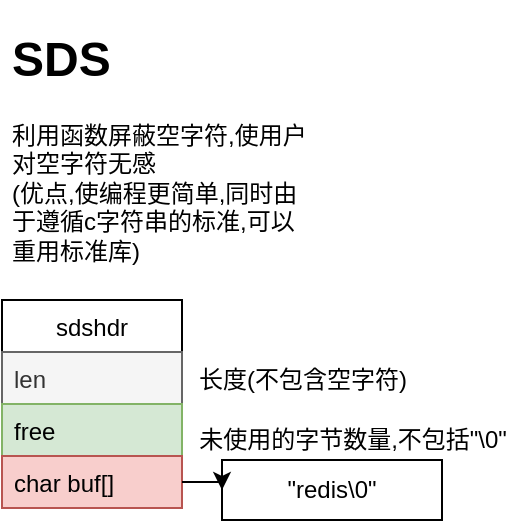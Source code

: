 <mxfile version="13.0.3" type="device" pages="4"><diagram id="6hGFLwfOUW9BJ-s0fimq" name="Page-1"><mxGraphModel dx="462" dy="2041" grid="1" gridSize="10" guides="1" tooltips="1" connect="1" arrows="1" fold="1" page="1" pageScale="1" pageWidth="827" pageHeight="1169" math="0" shadow="0"><root><mxCell id="0"/><mxCell id="1" parent="0"/><mxCell id="3" value="sdshdr" style="swimlane;fontStyle=0;childLayout=stackLayout;horizontal=1;startSize=26;horizontalStack=0;resizeParent=1;resizeParentMax=0;resizeLast=0;collapsible=1;marginBottom=0;" parent="1" vertex="1"><mxGeometry x="10" y="100" width="90" height="104" as="geometry"/></mxCell><mxCell id="4" value="len" style="text;strokeColor=#666666;fillColor=#f5f5f5;align=left;verticalAlign=top;spacingLeft=4;spacingRight=4;overflow=hidden;rotatable=0;points=[[0,0.5],[1,0.5]];portConstraint=eastwest;fontColor=#333333;" parent="3" vertex="1"><mxGeometry y="26" width="90" height="26" as="geometry"/></mxCell><mxCell id="5" value="free" style="text;strokeColor=#82b366;fillColor=#d5e8d4;align=left;verticalAlign=top;spacingLeft=4;spacingRight=4;overflow=hidden;rotatable=0;points=[[0,0.5],[1,0.5]];portConstraint=eastwest;" parent="3" vertex="1"><mxGeometry y="52" width="90" height="26" as="geometry"/></mxCell><mxCell id="6" value="char buf[]" style="text;strokeColor=#b85450;fillColor=#f8cecc;align=left;verticalAlign=top;spacingLeft=4;spacingRight=4;overflow=hidden;rotatable=0;points=[[0,0.5],[1,0.5]];portConstraint=eastwest;" parent="3" vertex="1"><mxGeometry y="78" width="90" height="26" as="geometry"/></mxCell><mxCell id="8" value="&quot;redis\0&quot;" style="rounded=0;whiteSpace=wrap;html=1;" parent="1" vertex="1"><mxGeometry x="120" y="180" width="110" height="30" as="geometry"/></mxCell><mxCell id="9" style="edgeStyle=orthogonalEdgeStyle;rounded=0;orthogonalLoop=1;jettySize=auto;html=1;exitX=1;exitY=0.5;exitDx=0;exitDy=0;entryX=0;entryY=0.5;entryDx=0;entryDy=0;" parent="1" source="6" target="8" edge="1"><mxGeometry relative="1" as="geometry"/></mxCell><mxCell id="10" value="长度(不包含空字符)" style="text;html=1;align=center;verticalAlign=middle;resizable=0;points=[];autosize=1;" parent="1" vertex="1"><mxGeometry x="100" y="130" width="120" height="20" as="geometry"/></mxCell><mxCell id="11" value="未使用的字节数量,不包括&quot;\0&quot;" style="text;html=1;align=center;verticalAlign=middle;resizable=0;points=[];autosize=1;" parent="1" vertex="1"><mxGeometry x="100" y="160" width="170" height="20" as="geometry"/></mxCell><mxCell id="13" value="&lt;h1&gt;SDS&lt;/h1&gt;&lt;div&gt;利用函数屏蔽空字符,使用户对空字符无感&lt;/div&gt;&lt;div&gt;(优点,使编程更简单,同时由于遵循c字符串的标准,可以重用标准库)&lt;/div&gt;" style="text;html=1;strokeColor=none;fillColor=none;spacing=5;spacingTop=-20;whiteSpace=wrap;overflow=hidden;rounded=0;" parent="1" vertex="1"><mxGeometry x="10" y="-40" width="160" height="130" as="geometry"/></mxCell></root></mxGraphModel></diagram><diagram id="Hwh6JWuZHaCSb5MWHscy" name="跳跃表"><mxGraphModel dx="462" dy="872" grid="1" gridSize="10" guides="1" tooltips="1" connect="1" arrows="1" fold="1" page="1" pageScale="1" pageWidth="827" pageHeight="1169" math="0" shadow="0"><root><mxCell id="fAjfAG7o3VwK_Ybn732W-0"/><mxCell id="fAjfAG7o3VwK_Ybn732W-1" parent="fAjfAG7o3VwK_Ybn732W-0"/><mxCell id="fAjfAG7o3VwK_Ybn732W-22" value="" style="group" parent="fAjfAG7o3VwK_Ybn732W-1" vertex="1" connectable="0"><mxGeometry x="240" y="40" width="100" height="210" as="geometry"/></mxCell><mxCell id="fAjfAG7o3VwK_Ybn732W-20" value="" style="group" parent="fAjfAG7o3VwK_Ybn732W-22" vertex="1" connectable="0"><mxGeometry width="100" height="180" as="geometry"/></mxCell><mxCell id="fAjfAG7o3VwK_Ybn732W-19" value="" style="group" parent="fAjfAG7o3VwK_Ybn732W-20" vertex="1" connectable="0"><mxGeometry width="100" height="180" as="geometry"/></mxCell><mxCell id="fAjfAG7o3VwK_Ybn732W-12" value="" style="rounded=0;whiteSpace=wrap;html=1;" parent="fAjfAG7o3VwK_Ybn732W-19" vertex="1"><mxGeometry width="100" height="180" as="geometry"/></mxCell><mxCell id="fAjfAG7o3VwK_Ybn732W-13" value="L32" style="rounded=0;whiteSpace=wrap;html=1;" parent="fAjfAG7o3VwK_Ybn732W-19" vertex="1"><mxGeometry width="100" height="30" as="geometry"/></mxCell><mxCell id="fAjfAG7o3VwK_Ybn732W-14" value="...." style="rounded=0;whiteSpace=wrap;html=1;" parent="fAjfAG7o3VwK_Ybn732W-19" vertex="1"><mxGeometry y="30" width="100" height="30" as="geometry"/></mxCell><mxCell id="fAjfAG7o3VwK_Ybn732W-15" value="L5" style="rounded=0;whiteSpace=wrap;html=1;" parent="fAjfAG7o3VwK_Ybn732W-19" vertex="1"><mxGeometry y="60" width="100" height="30" as="geometry"/></mxCell><mxCell id="fAjfAG7o3VwK_Ybn732W-16" value="L4" style="rounded=0;whiteSpace=wrap;html=1;" parent="fAjfAG7o3VwK_Ybn732W-19" vertex="1"><mxGeometry y="90" width="100" height="30" as="geometry"/></mxCell><mxCell id="fAjfAG7o3VwK_Ybn732W-17" value="L3" style="rounded=0;whiteSpace=wrap;html=1;" parent="fAjfAG7o3VwK_Ybn732W-19" vertex="1"><mxGeometry y="120" width="100" height="30" as="geometry"/></mxCell><mxCell id="fAjfAG7o3VwK_Ybn732W-18" value="L2" style="rounded=0;whiteSpace=wrap;html=1;" parent="fAjfAG7o3VwK_Ybn732W-19" vertex="1"><mxGeometry y="150" width="100" height="30" as="geometry"/></mxCell><mxCell id="fAjfAG7o3VwK_Ybn732W-21" value="L1" style="rounded=0;whiteSpace=wrap;html=1;" parent="fAjfAG7o3VwK_Ybn732W-22" vertex="1"><mxGeometry y="180" width="100" height="30" as="geometry"/></mxCell><mxCell id="fAjfAG7o3VwK_Ybn732W-25" style="rounded=0;orthogonalLoop=1;jettySize=auto;html=1;exitX=1;exitY=0.5;exitDx=0;exitDy=0;entryX=0;entryY=0.5;entryDx=0;entryDy=0;" parent="fAjfAG7o3VwK_Ybn732W-1" source="fAjfAG7o3VwK_Ybn732W-5" target="fAjfAG7o3VwK_Ybn732W-21" edge="1"><mxGeometry relative="1" as="geometry"/></mxCell><mxCell id="fAjfAG7o3VwK_Ybn732W-4" value="zskiplish" style="swimlane;fontStyle=0;childLayout=stackLayout;horizontal=1;startSize=26;horizontalStack=0;resizeParent=1;resizeParentMax=0;resizeLast=0;collapsible=1;marginBottom=0;" parent="fAjfAG7o3VwK_Ybn732W-1" vertex="1"><mxGeometry x="30" y="200" width="100" height="130" as="geometry"/></mxCell><mxCell id="fAjfAG7o3VwK_Ybn732W-5" value="header" style="text;strokeColor=#d79b00;fillColor=#ffe6cc;align=left;verticalAlign=top;spacingLeft=4;spacingRight=4;overflow=hidden;rotatable=0;points=[[0,0.5],[1,0.5]];portConstraint=eastwest;" parent="fAjfAG7o3VwK_Ybn732W-4" vertex="1"><mxGeometry y="26" width="100" height="26" as="geometry"/></mxCell><mxCell id="fAjfAG7o3VwK_Ybn732W-6" value="tail&#10;" style="text;strokeColor=#b85450;fillColor=#f8cecc;align=left;verticalAlign=top;spacingLeft=4;spacingRight=4;overflow=hidden;rotatable=0;points=[[0,0.5],[1,0.5]];portConstraint=eastwest;" parent="fAjfAG7o3VwK_Ybn732W-4" vertex="1"><mxGeometry y="52" width="100" height="26" as="geometry"/></mxCell><mxCell id="fAjfAG7o3VwK_Ybn732W-24" value="level" style="text;strokeColor=#82b366;fillColor=#d5e8d4;align=left;verticalAlign=top;spacingLeft=4;spacingRight=4;overflow=hidden;rotatable=0;points=[[0,0.5],[1,0.5]];portConstraint=eastwest;" parent="fAjfAG7o3VwK_Ybn732W-4" vertex="1"><mxGeometry y="78" width="100" height="26" as="geometry"/></mxCell><mxCell id="fAjfAG7o3VwK_Ybn732W-7" value="length" style="text;strokeColor=#6c8ebf;fillColor=#dae8fc;align=left;verticalAlign=top;spacingLeft=4;spacingRight=4;overflow=hidden;rotatable=0;points=[[0,0.5],[1,0.5]];portConstraint=eastwest;" parent="fAjfAG7o3VwK_Ybn732W-4" vertex="1"><mxGeometry y="104" width="100" height="26" as="geometry"/></mxCell><mxCell id="fAjfAG7o3VwK_Ybn732W-60" value="" style="group" parent="fAjfAG7o3VwK_Ybn732W-1" vertex="1" connectable="0"><mxGeometry x="390" y="130" width="100" height="210" as="geometry"/></mxCell><mxCell id="fAjfAG7o3VwK_Ybn732W-26" value="" style="group" parent="fAjfAG7o3VwK_Ybn732W-60" vertex="1" connectable="0"><mxGeometry width="100" height="210" as="geometry"/></mxCell><mxCell id="fAjfAG7o3VwK_Ybn732W-27" value="" style="group" parent="fAjfAG7o3VwK_Ybn732W-26" vertex="1" connectable="0"><mxGeometry width="100" height="180" as="geometry"/></mxCell><mxCell id="fAjfAG7o3VwK_Ybn732W-28" value="" style="group" parent="fAjfAG7o3VwK_Ybn732W-27" vertex="1" connectable="0"><mxGeometry width="100" height="180" as="geometry"/></mxCell><mxCell id="fAjfAG7o3VwK_Ybn732W-29" value="" style="rounded=0;whiteSpace=wrap;html=1;" parent="fAjfAG7o3VwK_Ybn732W-28" vertex="1"><mxGeometry width="100" height="180" as="geometry"/></mxCell><mxCell id="fAjfAG7o3VwK_Ybn732W-31" value="L3" style="rounded=0;whiteSpace=wrap;html=1;" parent="fAjfAG7o3VwK_Ybn732W-28" vertex="1"><mxGeometry y="30" width="100" height="30" as="geometry"/></mxCell><mxCell id="fAjfAG7o3VwK_Ybn732W-32" value="L2" style="rounded=0;whiteSpace=wrap;html=1;" parent="fAjfAG7o3VwK_Ybn732W-28" vertex="1"><mxGeometry y="60" width="100" height="30" as="geometry"/></mxCell><mxCell id="fAjfAG7o3VwK_Ybn732W-33" value="L1" style="rounded=0;whiteSpace=wrap;html=1;" parent="fAjfAG7o3VwK_Ybn732W-28" vertex="1"><mxGeometry y="90" width="100" height="30" as="geometry"/></mxCell><mxCell id="fAjfAG7o3VwK_Ybn732W-34" value="backward" style="rounded=0;whiteSpace=wrap;html=1;" parent="fAjfAG7o3VwK_Ybn732W-28" vertex="1"><mxGeometry y="120" width="100" height="30" as="geometry"/></mxCell><mxCell id="fAjfAG7o3VwK_Ybn732W-35" value="1.0" style="rounded=0;whiteSpace=wrap;html=1;" parent="fAjfAG7o3VwK_Ybn732W-28" vertex="1"><mxGeometry y="150" width="100" height="30" as="geometry"/></mxCell><mxCell id="fAjfAG7o3VwK_Ybn732W-59" value="L4" style="rounded=0;whiteSpace=wrap;html=1;" parent="fAjfAG7o3VwK_Ybn732W-28" vertex="1"><mxGeometry width="100" height="30" as="geometry"/></mxCell><mxCell id="fAjfAG7o3VwK_Ybn732W-36" value="obj1" style="rounded=0;whiteSpace=wrap;html=1;" parent="fAjfAG7o3VwK_Ybn732W-26" vertex="1"><mxGeometry y="180" width="100" height="30" as="geometry"/></mxCell><mxCell id="fAjfAG7o3VwK_Ybn732W-61" style="edgeStyle=none;rounded=0;orthogonalLoop=1;jettySize=auto;html=1;exitX=1;exitY=0.5;exitDx=0;exitDy=0;entryX=0;entryY=0.5;entryDx=0;entryDy=0;" parent="fAjfAG7o3VwK_Ybn732W-1" source="fAjfAG7o3VwK_Ybn732W-16" target="fAjfAG7o3VwK_Ybn732W-59" edge="1"><mxGeometry relative="1" as="geometry"/></mxCell><mxCell id="fAjfAG7o3VwK_Ybn732W-62" style="edgeStyle=none;rounded=0;orthogonalLoop=1;jettySize=auto;html=1;exitX=1;exitY=0.5;exitDx=0;exitDy=0;entryX=0;entryY=0.5;entryDx=0;entryDy=0;" parent="fAjfAG7o3VwK_Ybn732W-1" source="fAjfAG7o3VwK_Ybn732W-17" target="fAjfAG7o3VwK_Ybn732W-31" edge="1"><mxGeometry relative="1" as="geometry"/></mxCell><mxCell id="fAjfAG7o3VwK_Ybn732W-63" style="edgeStyle=none;rounded=0;orthogonalLoop=1;jettySize=auto;html=1;exitX=1;exitY=0.5;exitDx=0;exitDy=0;entryX=0;entryY=0.5;entryDx=0;entryDy=0;" parent="fAjfAG7o3VwK_Ybn732W-1" source="fAjfAG7o3VwK_Ybn732W-18" target="fAjfAG7o3VwK_Ybn732W-32" edge="1"><mxGeometry relative="1" as="geometry"/></mxCell><mxCell id="fAjfAG7o3VwK_Ybn732W-64" style="edgeStyle=none;rounded=0;orthogonalLoop=1;jettySize=auto;html=1;exitX=1;exitY=0.5;exitDx=0;exitDy=0;entryX=0;entryY=0.5;entryDx=0;entryDy=0;" parent="fAjfAG7o3VwK_Ybn732W-1" source="fAjfAG7o3VwK_Ybn732W-21" target="fAjfAG7o3VwK_Ybn732W-33" edge="1"><mxGeometry relative="1" as="geometry"/></mxCell><mxCell id="fAjfAG7o3VwK_Ybn732W-65" style="edgeStyle=none;rounded=0;orthogonalLoop=1;jettySize=auto;html=1;exitX=0;exitY=0.5;exitDx=0;exitDy=0;entryX=1;entryY=0.5;entryDx=0;entryDy=0;" parent="fAjfAG7o3VwK_Ybn732W-1" source="fAjfAG7o3VwK_Ybn732W-34" target="fAjfAG7o3VwK_Ybn732W-66" edge="1"><mxGeometry relative="1" as="geometry"><mxPoint x="300" y="265" as="targetPoint"/></mxGeometry></mxCell><mxCell id="fAjfAG7o3VwK_Ybn732W-66" value="NULL" style="rounded=1;whiteSpace=wrap;html=1;" parent="fAjfAG7o3VwK_Ybn732W-1" vertex="1"><mxGeometry x="230" y="270" width="50" height="19" as="geometry"/></mxCell><mxCell id="fAjfAG7o3VwK_Ybn732W-81" value="obj3" style="rounded=0;whiteSpace=wrap;html=1;" parent="fAjfAG7o3VwK_Ybn732W-1" vertex="1"><mxGeometry x="690" y="310" width="100" height="30" as="geometry"/></mxCell><mxCell id="fAjfAG7o3VwK_Ybn732W-101" style="edgeStyle=none;rounded=0;orthogonalLoop=1;jettySize=auto;html=1;exitX=1;exitY=0.5;exitDx=0;exitDy=0;" parent="fAjfAG7o3VwK_Ybn732W-1" source="fAjfAG7o3VwK_Ybn732W-82" edge="1"><mxGeometry relative="1" as="geometry"><mxPoint x="850" y="160" as="targetPoint"/></mxGeometry></mxCell><mxCell id="fAjfAG7o3VwK_Ybn732W-82" value="L2" style="rounded=0;whiteSpace=wrap;html=1;" parent="fAjfAG7o3VwK_Ybn732W-1" vertex="1"><mxGeometry x="690" y="190" width="100" height="30" as="geometry"/></mxCell><mxCell id="fAjfAG7o3VwK_Ybn732W-102" style="edgeStyle=none;rounded=0;orthogonalLoop=1;jettySize=auto;html=1;exitX=1;exitY=0.5;exitDx=0;exitDy=0;" parent="fAjfAG7o3VwK_Ybn732W-1" source="fAjfAG7o3VwK_Ybn732W-83" edge="1"><mxGeometry relative="1" as="geometry"><mxPoint x="850" y="170" as="targetPoint"/></mxGeometry></mxCell><mxCell id="fAjfAG7o3VwK_Ybn732W-83" value="L1" style="rounded=0;whiteSpace=wrap;html=1;" parent="fAjfAG7o3VwK_Ybn732W-1" vertex="1"><mxGeometry x="690" y="220" width="100" height="30" as="geometry"/></mxCell><mxCell id="fAjfAG7o3VwK_Ybn732W-104" style="edgeStyle=none;rounded=0;orthogonalLoop=1;jettySize=auto;html=1;exitX=0;exitY=0.5;exitDx=0;exitDy=0;entryX=1;entryY=0.5;entryDx=0;entryDy=0;" parent="fAjfAG7o3VwK_Ybn732W-1" source="fAjfAG7o3VwK_Ybn732W-84" target="fAjfAG7o3VwK_Ybn732W-75" edge="1"><mxGeometry relative="1" as="geometry"/></mxCell><mxCell id="fAjfAG7o3VwK_Ybn732W-84" value="backward" style="rounded=0;whiteSpace=wrap;html=1;" parent="fAjfAG7o3VwK_Ybn732W-1" vertex="1"><mxGeometry x="690" y="250" width="100" height="30" as="geometry"/></mxCell><mxCell id="fAjfAG7o3VwK_Ybn732W-85" value="3.0" style="rounded=0;whiteSpace=wrap;html=1;" parent="fAjfAG7o3VwK_Ybn732W-1" vertex="1"><mxGeometry x="690" y="280" width="100" height="30" as="geometry"/></mxCell><mxCell id="fAjfAG7o3VwK_Ybn732W-99" style="edgeStyle=none;rounded=0;orthogonalLoop=1;jettySize=auto;html=1;exitX=1;exitY=0.5;exitDx=0;exitDy=0;" parent="fAjfAG7o3VwK_Ybn732W-1" source="fAjfAG7o3VwK_Ybn732W-86" edge="1"><mxGeometry relative="1" as="geometry"><mxPoint x="860" y="145" as="targetPoint"/></mxGeometry></mxCell><mxCell id="fAjfAG7o3VwK_Ybn732W-86" value="L4" style="rounded=0;whiteSpace=wrap;html=1;" parent="fAjfAG7o3VwK_Ybn732W-1" vertex="1"><mxGeometry x="690" y="130" width="100" height="30" as="geometry"/></mxCell><mxCell id="fAjfAG7o3VwK_Ybn732W-100" style="edgeStyle=none;rounded=0;orthogonalLoop=1;jettySize=auto;html=1;exitX=1;exitY=0.5;exitDx=0;exitDy=0;" parent="fAjfAG7o3VwK_Ybn732W-1" source="fAjfAG7o3VwK_Ybn732W-87" edge="1"><mxGeometry relative="1" as="geometry"><mxPoint x="850" y="150" as="targetPoint"/></mxGeometry></mxCell><mxCell id="fAjfAG7o3VwK_Ybn732W-87" value="L3" style="rounded=0;whiteSpace=wrap;html=1;" parent="fAjfAG7o3VwK_Ybn732W-1" vertex="1"><mxGeometry x="690" y="160" width="100" height="30" as="geometry"/></mxCell><mxCell id="fAjfAG7o3VwK_Ybn732W-98" style="edgeStyle=none;rounded=0;orthogonalLoop=1;jettySize=auto;html=1;exitX=1;exitY=0.5;exitDx=0;exitDy=0;" parent="fAjfAG7o3VwK_Ybn732W-1" source="fAjfAG7o3VwK_Ybn732W-88" edge="1"><mxGeometry relative="1" as="geometry"><mxPoint x="860" y="150" as="targetPoint"/></mxGeometry></mxCell><mxCell id="fAjfAG7o3VwK_Ybn732W-88" value="L5" style="rounded=0;whiteSpace=wrap;html=1;" parent="fAjfAG7o3VwK_Ybn732W-1" vertex="1"><mxGeometry x="690" y="100" width="100" height="30" as="geometry"/></mxCell><mxCell id="fAjfAG7o3VwK_Ybn732W-89" value="" style="group" parent="fAjfAG7o3VwK_Ybn732W-1" vertex="1" connectable="0"><mxGeometry x="550" y="190" width="100" height="150" as="geometry"/></mxCell><mxCell id="fAjfAG7o3VwK_Ybn732W-78" value="obj2" style="rounded=0;whiteSpace=wrap;html=1;" parent="fAjfAG7o3VwK_Ybn732W-89" vertex="1"><mxGeometry y="120" width="100" height="30" as="geometry"/></mxCell><mxCell id="fAjfAG7o3VwK_Ybn732W-73" value="L2" style="rounded=0;whiteSpace=wrap;html=1;" parent="fAjfAG7o3VwK_Ybn732W-89" vertex="1"><mxGeometry width="100" height="30" as="geometry"/></mxCell><mxCell id="fAjfAG7o3VwK_Ybn732W-74" value="L1" style="rounded=0;whiteSpace=wrap;html=1;" parent="fAjfAG7o3VwK_Ybn732W-89" vertex="1"><mxGeometry y="30" width="100" height="30" as="geometry"/></mxCell><mxCell id="fAjfAG7o3VwK_Ybn732W-75" value="backward" style="rounded=0;whiteSpace=wrap;html=1;" parent="fAjfAG7o3VwK_Ybn732W-89" vertex="1"><mxGeometry y="60" width="100" height="30" as="geometry"/></mxCell><mxCell id="fAjfAG7o3VwK_Ybn732W-76" value="2.0" style="rounded=0;whiteSpace=wrap;html=1;" parent="fAjfAG7o3VwK_Ybn732W-89" vertex="1"><mxGeometry y="90" width="100" height="30" as="geometry"/></mxCell><mxCell id="fAjfAG7o3VwK_Ybn732W-90" style="edgeStyle=none;rounded=0;orthogonalLoop=1;jettySize=auto;html=1;exitX=1;exitY=0.5;exitDx=0;exitDy=0;" parent="fAjfAG7o3VwK_Ybn732W-1" source="fAjfAG7o3VwK_Ybn732W-33" target="fAjfAG7o3VwK_Ybn732W-74" edge="1"><mxGeometry relative="1" as="geometry"/></mxCell><mxCell id="fAjfAG7o3VwK_Ybn732W-92" style="edgeStyle=none;rounded=0;orthogonalLoop=1;jettySize=auto;html=1;exitX=1;exitY=0.5;exitDx=0;exitDy=0;entryX=0;entryY=0.5;entryDx=0;entryDy=0;" parent="fAjfAG7o3VwK_Ybn732W-1" source="fAjfAG7o3VwK_Ybn732W-32" target="fAjfAG7o3VwK_Ybn732W-73" edge="1"><mxGeometry relative="1" as="geometry"/></mxCell><mxCell id="fAjfAG7o3VwK_Ybn732W-95" style="edgeStyle=none;rounded=0;orthogonalLoop=1;jettySize=auto;html=1;exitX=1;exitY=0.5;exitDx=0;exitDy=0;entryX=0;entryY=0.5;entryDx=0;entryDy=0;" parent="fAjfAG7o3VwK_Ybn732W-1" source="fAjfAG7o3VwK_Ybn732W-73" target="fAjfAG7o3VwK_Ybn732W-82" edge="1"><mxGeometry relative="1" as="geometry"/></mxCell><mxCell id="fAjfAG7o3VwK_Ybn732W-96" style="edgeStyle=none;rounded=0;orthogonalLoop=1;jettySize=auto;html=1;exitX=1;exitY=0.5;exitDx=0;exitDy=0;entryX=0;entryY=0.5;entryDx=0;entryDy=0;" parent="fAjfAG7o3VwK_Ybn732W-1" source="fAjfAG7o3VwK_Ybn732W-74" target="fAjfAG7o3VwK_Ybn732W-83" edge="1"><mxGeometry relative="1" as="geometry"/></mxCell><mxCell id="fAjfAG7o3VwK_Ybn732W-103" value="NULL" style="text;html=1;align=center;verticalAlign=middle;resizable=0;points=[];autosize=1;" parent="fAjfAG7o3VwK_Ybn732W-1" vertex="1"><mxGeometry x="860" y="150" width="50" height="20" as="geometry"/></mxCell><mxCell id="fAjfAG7o3VwK_Ybn732W-105" style="edgeStyle=none;rounded=0;orthogonalLoop=1;jettySize=auto;html=1;exitX=0;exitY=0.5;exitDx=0;exitDy=0;entryX=1;entryY=0.5;entryDx=0;entryDy=0;" parent="fAjfAG7o3VwK_Ybn732W-1" source="fAjfAG7o3VwK_Ybn732W-75" target="fAjfAG7o3VwK_Ybn732W-34" edge="1"><mxGeometry relative="1" as="geometry"/></mxCell><mxCell id="fAjfAG7o3VwK_Ybn732W-106" style="edgeStyle=none;rounded=0;orthogonalLoop=1;jettySize=auto;html=1;exitX=1;exitY=0.5;exitDx=0;exitDy=0;entryX=0;entryY=0.5;entryDx=0;entryDy=0;" parent="fAjfAG7o3VwK_Ybn732W-1" source="fAjfAG7o3VwK_Ybn732W-15" target="fAjfAG7o3VwK_Ybn732W-88" edge="1"><mxGeometry relative="1" as="geometry"/></mxCell><mxCell id="fAjfAG7o3VwK_Ybn732W-107" style="edgeStyle=none;rounded=0;orthogonalLoop=1;jettySize=auto;html=1;exitX=1;exitY=0.5;exitDx=0;exitDy=0;entryX=0;entryY=0.5;entryDx=0;entryDy=0;" parent="fAjfAG7o3VwK_Ybn732W-1" source="fAjfAG7o3VwK_Ybn732W-31" target="fAjfAG7o3VwK_Ybn732W-87" edge="1"><mxGeometry relative="1" as="geometry"/></mxCell><mxCell id="fAjfAG7o3VwK_Ybn732W-108" style="edgeStyle=none;rounded=0;orthogonalLoop=1;jettySize=auto;html=1;exitX=1;exitY=0.5;exitDx=0;exitDy=0;entryX=0;entryY=0.5;entryDx=0;entryDy=0;" parent="fAjfAG7o3VwK_Ybn732W-1" source="fAjfAG7o3VwK_Ybn732W-59" target="fAjfAG7o3VwK_Ybn732W-86" edge="1"><mxGeometry relative="1" as="geometry"/></mxCell><mxCell id="fAjfAG7o3VwK_Ybn732W-109" style="edgeStyle=none;rounded=0;orthogonalLoop=1;jettySize=auto;html=1;exitX=1;exitY=0.25;exitDx=0;exitDy=0;strokeColor=none;dashed=1;dashPattern=1 4;" parent="fAjfAG7o3VwK_Ybn732W-1" source="fAjfAG7o3VwK_Ybn732W-15" edge="1"><mxGeometry relative="1" as="geometry"><mxPoint x="430" y="60" as="targetPoint"/></mxGeometry></mxCell><mxCell id="fAjfAG7o3VwK_Ybn732W-110" style="edgeStyle=none;rounded=0;orthogonalLoop=1;jettySize=auto;html=1;exitX=1;exitY=0.25;exitDx=0;exitDy=0;dashed=1;dashPattern=1 4;entryX=0;entryY=0;entryDx=0;entryDy=0;" parent="fAjfAG7o3VwK_Ybn732W-1" source="fAjfAG7o3VwK_Ybn732W-15" target="fAjfAG7o3VwK_Ybn732W-112" edge="1"><mxGeometry relative="1" as="geometry"><mxPoint x="400" y="50" as="targetPoint"/></mxGeometry></mxCell><mxCell id="fAjfAG7o3VwK_Ybn732W-111" value="forward" style="rounded=0;whiteSpace=wrap;html=1;" parent="fAjfAG7o3VwK_Ybn732W-1" vertex="1"><mxGeometry x="410" y="20" width="60" height="20" as="geometry"/></mxCell><mxCell id="fAjfAG7o3VwK_Ybn732W-112" value="span" style="rounded=0;whiteSpace=wrap;html=1;" parent="fAjfAG7o3VwK_Ybn732W-1" vertex="1"><mxGeometry x="410" y="40" width="60" height="20" as="geometry"/></mxCell><mxCell id="fAjfAG7o3VwK_Ybn732W-113" value="前进指针" style="text;html=1;align=center;verticalAlign=middle;resizable=0;points=[];autosize=1;" parent="fAjfAG7o3VwK_Ybn732W-1" vertex="1"><mxGeometry x="470" y="20" width="60" height="20" as="geometry"/></mxCell><mxCell id="fAjfAG7o3VwK_Ybn732W-114" value="指针跨度" style="text;html=1;align=center;verticalAlign=middle;resizable=0;points=[];autosize=1;" parent="fAjfAG7o3VwK_Ybn732W-1" vertex="1"><mxGeometry x="470" y="40" width="60" height="20" as="geometry"/></mxCell><mxCell id="fAjfAG7o3VwK_Ybn732W-115" style="edgeStyle=none;rounded=0;orthogonalLoop=1;jettySize=auto;html=1;exitX=1;exitY=0.5;exitDx=0;exitDy=0;" parent="fAjfAG7o3VwK_Ybn732W-1" source="fAjfAG7o3VwK_Ybn732W-13" edge="1"><mxGeometry relative="1" as="geometry"><mxPoint x="360" y="55" as="targetPoint"/></mxGeometry></mxCell><mxCell id="fAjfAG7o3VwK_Ybn732W-116" value="NULL" style="text;html=1;align=center;verticalAlign=middle;resizable=0;points=[];autosize=1;" parent="fAjfAG7o3VwK_Ybn732W-1" vertex="1"><mxGeometry x="352" y="43" width="50" height="20" as="geometry"/></mxCell><mxCell id="fAjfAG7o3VwK_Ybn732W-117" value="3" style="text;html=1;align=center;verticalAlign=middle;resizable=0;points=[];autosize=1;" parent="fAjfAG7o3VwK_Ybn732W-1" vertex="1"><mxGeometry x="519" y="100" width="20" height="20" as="geometry"/></mxCell><mxCell id="fAjfAG7o3VwK_Ybn732W-118" value="1" style="text;html=1;align=center;verticalAlign=middle;resizable=0;points=[];autosize=1;" parent="fAjfAG7o3VwK_Ybn732W-1" vertex="1"><mxGeometry x="352" y="130" width="20" height="20" as="geometry"/></mxCell><mxCell id="fAjfAG7o3VwK_Ybn732W-120" value="1" style="text;html=1;align=center;verticalAlign=middle;resizable=0;points=[];autosize=1;" parent="fAjfAG7o3VwK_Ybn732W-1" vertex="1"><mxGeometry x="352" y="165" width="20" height="20" as="geometry"/></mxCell><mxCell id="fAjfAG7o3VwK_Ybn732W-123" value="1" style="text;html=1;align=center;verticalAlign=middle;resizable=0;points=[];autosize=1;" parent="fAjfAG7o3VwK_Ybn732W-1" vertex="1"><mxGeometry x="352" y="190" width="20" height="20" as="geometry"/></mxCell><mxCell id="fAjfAG7o3VwK_Ybn732W-124" value="1" style="text;html=1;align=center;verticalAlign=middle;resizable=0;points=[];autosize=1;" parent="fAjfAG7o3VwK_Ybn732W-1" vertex="1"><mxGeometry x="352" y="225" width="20" height="20" as="geometry"/></mxCell><mxCell id="fAjfAG7o3VwK_Ybn732W-125" value="2" style="text;html=1;align=center;verticalAlign=middle;resizable=0;points=[];autosize=1;" parent="fAjfAG7o3VwK_Ybn732W-1" vertex="1"><mxGeometry x="572" y="131" width="20" height="20" as="geometry"/></mxCell><mxCell id="fAjfAG7o3VwK_Ybn732W-126" value="2" style="text;html=1;align=center;verticalAlign=middle;resizable=0;points=[];autosize=1;" parent="fAjfAG7o3VwK_Ybn732W-1" vertex="1"><mxGeometry x="590" y="159" width="20" height="20" as="geometry"/></mxCell><mxCell id="fAjfAG7o3VwK_Ybn732W-127" value="1" style="text;html=1;align=center;verticalAlign=middle;resizable=0;points=[];autosize=1;" parent="fAjfAG7o3VwK_Ybn732W-1" vertex="1"><mxGeometry x="521" y="197" width="20" height="20" as="geometry"/></mxCell><mxCell id="fAjfAG7o3VwK_Ybn732W-128" value="1" style="text;html=1;align=center;verticalAlign=middle;resizable=0;points=[];autosize=1;" parent="fAjfAG7o3VwK_Ybn732W-1" vertex="1"><mxGeometry x="518" y="220" width="20" height="20" as="geometry"/></mxCell><mxCell id="fAjfAG7o3VwK_Ybn732W-129" value="1" style="text;html=1;align=center;verticalAlign=middle;resizable=0;points=[];autosize=1;" parent="fAjfAG7o3VwK_Ybn732W-1" vertex="1"><mxGeometry x="660" y="197" width="20" height="20" as="geometry"/></mxCell><mxCell id="fAjfAG7o3VwK_Ybn732W-130" value="1" style="text;html=1;align=center;verticalAlign=middle;resizable=0;points=[];autosize=1;" parent="fAjfAG7o3VwK_Ybn732W-1" vertex="1"><mxGeometry x="660" y="230" width="20" height="20" as="geometry"/></mxCell><mxCell id="fAjfAG7o3VwK_Ybn732W-131" value="0" style="text;html=1;align=center;verticalAlign=middle;resizable=0;points=[];autosize=1;" parent="fAjfAG7o3VwK_Ybn732W-1" vertex="1"><mxGeometry x="820" y="111" width="20" height="20" as="geometry"/></mxCell></root></mxGraphModel></diagram><diagram id="8AN_2Aswsc5HFqvbWcR8" name="压缩列表"><mxGraphModel dx="427" dy="496" grid="1" gridSize="10" guides="1" tooltips="1" connect="1" arrows="1" fold="1" page="1" pageScale="1" pageWidth="827" pageHeight="1169" math="0" shadow="0"><root><mxCell id="eDrsWBZxjYXX4iqVXNj3-0"/><mxCell id="eDrsWBZxjYXX4iqVXNj3-1" parent="eDrsWBZxjYXX4iqVXNj3-0"/></root></mxGraphModel></diagram><diagram id="EcG6Bo5QDfd2G_AcT4k0" name="第 4 页"><mxGraphModel dx="462" dy="872" grid="1" gridSize="10" guides="1" tooltips="1" connect="1" arrows="1" fold="1" page="1" pageScale="1" pageWidth="827" pageHeight="1169" math="0" shadow="0"><root><mxCell id="ZzuDOAeddi9V5MDHNhvN-0"/><mxCell id="ZzuDOAeddi9V5MDHNhvN-1" parent="ZzuDOAeddi9V5MDHNhvN-0"/></root></mxGraphModel></diagram></mxfile>